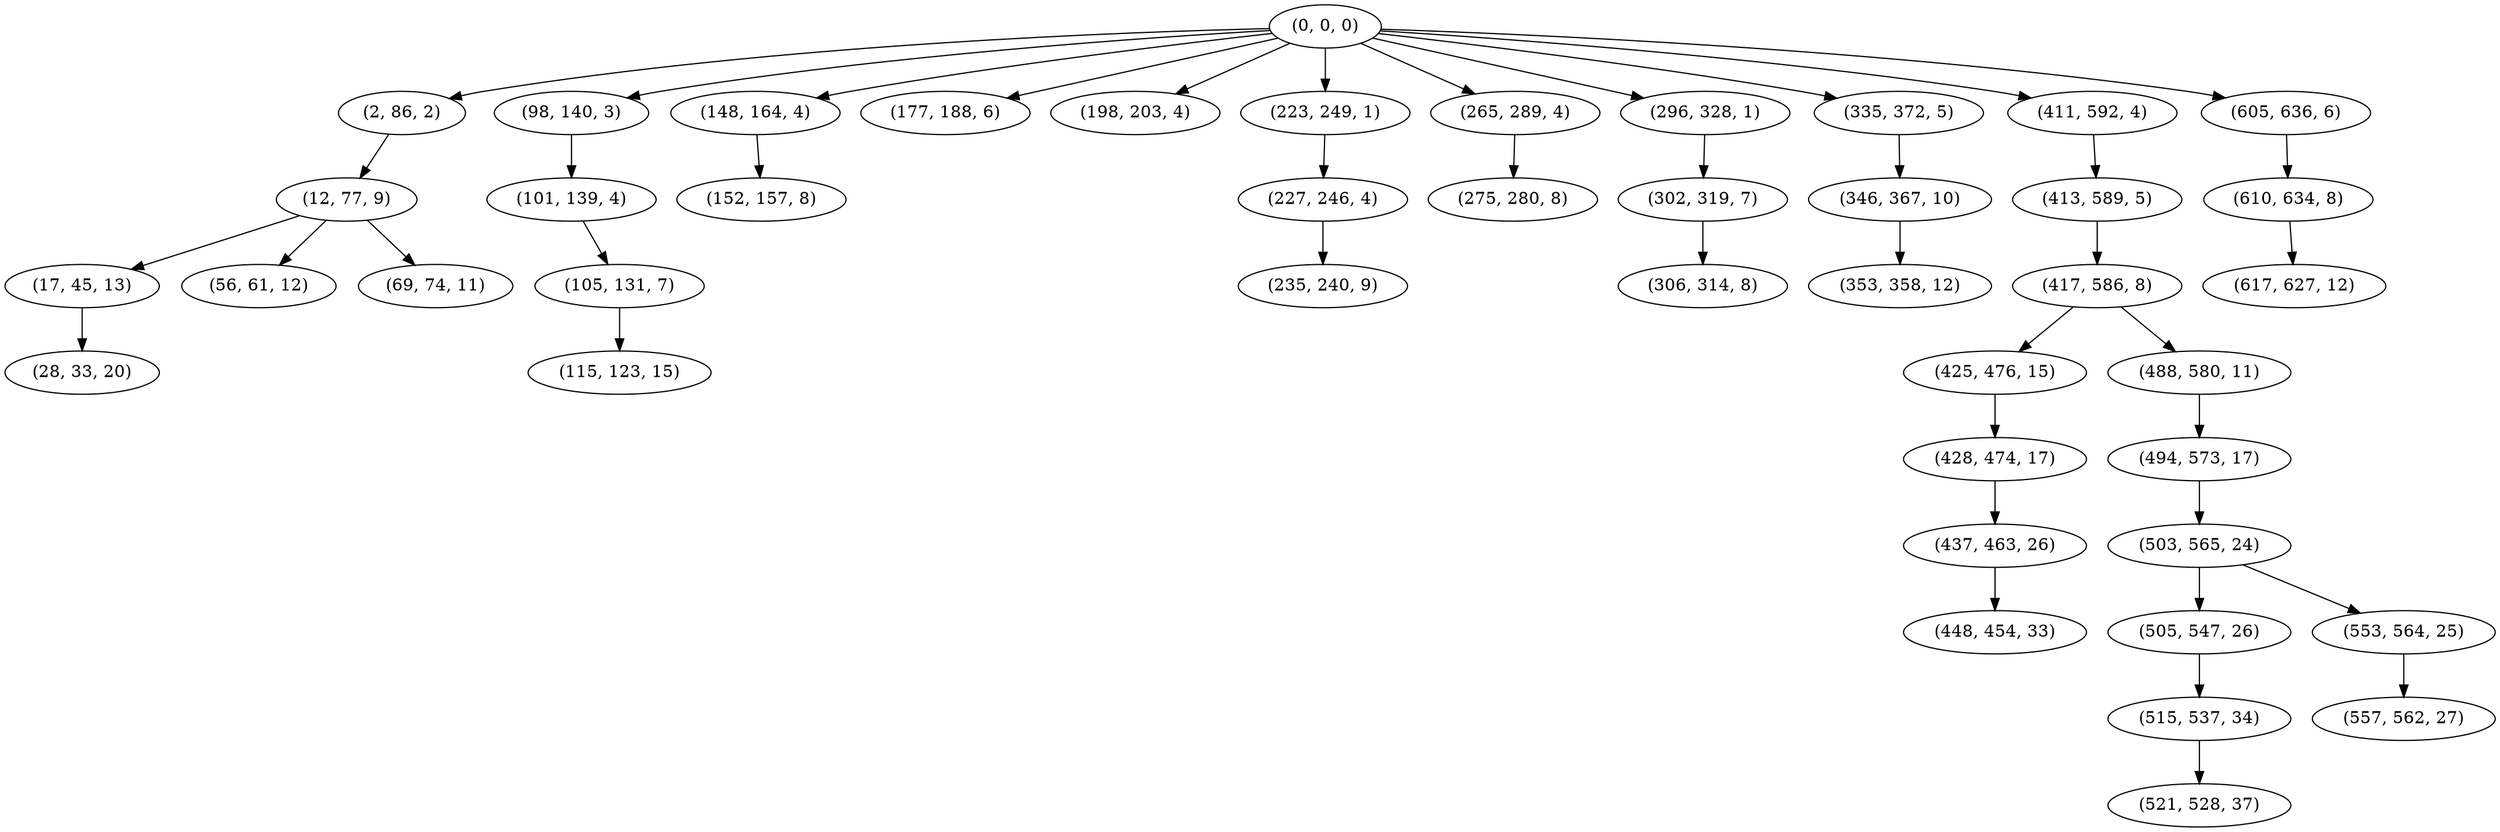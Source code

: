 digraph tree {
    "(0, 0, 0)";
    "(2, 86, 2)";
    "(12, 77, 9)";
    "(17, 45, 13)";
    "(28, 33, 20)";
    "(56, 61, 12)";
    "(69, 74, 11)";
    "(98, 140, 3)";
    "(101, 139, 4)";
    "(105, 131, 7)";
    "(115, 123, 15)";
    "(148, 164, 4)";
    "(152, 157, 8)";
    "(177, 188, 6)";
    "(198, 203, 4)";
    "(223, 249, 1)";
    "(227, 246, 4)";
    "(235, 240, 9)";
    "(265, 289, 4)";
    "(275, 280, 8)";
    "(296, 328, 1)";
    "(302, 319, 7)";
    "(306, 314, 8)";
    "(335, 372, 5)";
    "(346, 367, 10)";
    "(353, 358, 12)";
    "(411, 592, 4)";
    "(413, 589, 5)";
    "(417, 586, 8)";
    "(425, 476, 15)";
    "(428, 474, 17)";
    "(437, 463, 26)";
    "(448, 454, 33)";
    "(488, 580, 11)";
    "(494, 573, 17)";
    "(503, 565, 24)";
    "(505, 547, 26)";
    "(515, 537, 34)";
    "(521, 528, 37)";
    "(553, 564, 25)";
    "(557, 562, 27)";
    "(605, 636, 6)";
    "(610, 634, 8)";
    "(617, 627, 12)";
    "(0, 0, 0)" -> "(2, 86, 2)";
    "(0, 0, 0)" -> "(98, 140, 3)";
    "(0, 0, 0)" -> "(148, 164, 4)";
    "(0, 0, 0)" -> "(177, 188, 6)";
    "(0, 0, 0)" -> "(198, 203, 4)";
    "(0, 0, 0)" -> "(223, 249, 1)";
    "(0, 0, 0)" -> "(265, 289, 4)";
    "(0, 0, 0)" -> "(296, 328, 1)";
    "(0, 0, 0)" -> "(335, 372, 5)";
    "(0, 0, 0)" -> "(411, 592, 4)";
    "(0, 0, 0)" -> "(605, 636, 6)";
    "(2, 86, 2)" -> "(12, 77, 9)";
    "(12, 77, 9)" -> "(17, 45, 13)";
    "(12, 77, 9)" -> "(56, 61, 12)";
    "(12, 77, 9)" -> "(69, 74, 11)";
    "(17, 45, 13)" -> "(28, 33, 20)";
    "(98, 140, 3)" -> "(101, 139, 4)";
    "(101, 139, 4)" -> "(105, 131, 7)";
    "(105, 131, 7)" -> "(115, 123, 15)";
    "(148, 164, 4)" -> "(152, 157, 8)";
    "(223, 249, 1)" -> "(227, 246, 4)";
    "(227, 246, 4)" -> "(235, 240, 9)";
    "(265, 289, 4)" -> "(275, 280, 8)";
    "(296, 328, 1)" -> "(302, 319, 7)";
    "(302, 319, 7)" -> "(306, 314, 8)";
    "(335, 372, 5)" -> "(346, 367, 10)";
    "(346, 367, 10)" -> "(353, 358, 12)";
    "(411, 592, 4)" -> "(413, 589, 5)";
    "(413, 589, 5)" -> "(417, 586, 8)";
    "(417, 586, 8)" -> "(425, 476, 15)";
    "(417, 586, 8)" -> "(488, 580, 11)";
    "(425, 476, 15)" -> "(428, 474, 17)";
    "(428, 474, 17)" -> "(437, 463, 26)";
    "(437, 463, 26)" -> "(448, 454, 33)";
    "(488, 580, 11)" -> "(494, 573, 17)";
    "(494, 573, 17)" -> "(503, 565, 24)";
    "(503, 565, 24)" -> "(505, 547, 26)";
    "(503, 565, 24)" -> "(553, 564, 25)";
    "(505, 547, 26)" -> "(515, 537, 34)";
    "(515, 537, 34)" -> "(521, 528, 37)";
    "(553, 564, 25)" -> "(557, 562, 27)";
    "(605, 636, 6)" -> "(610, 634, 8)";
    "(610, 634, 8)" -> "(617, 627, 12)";
}
